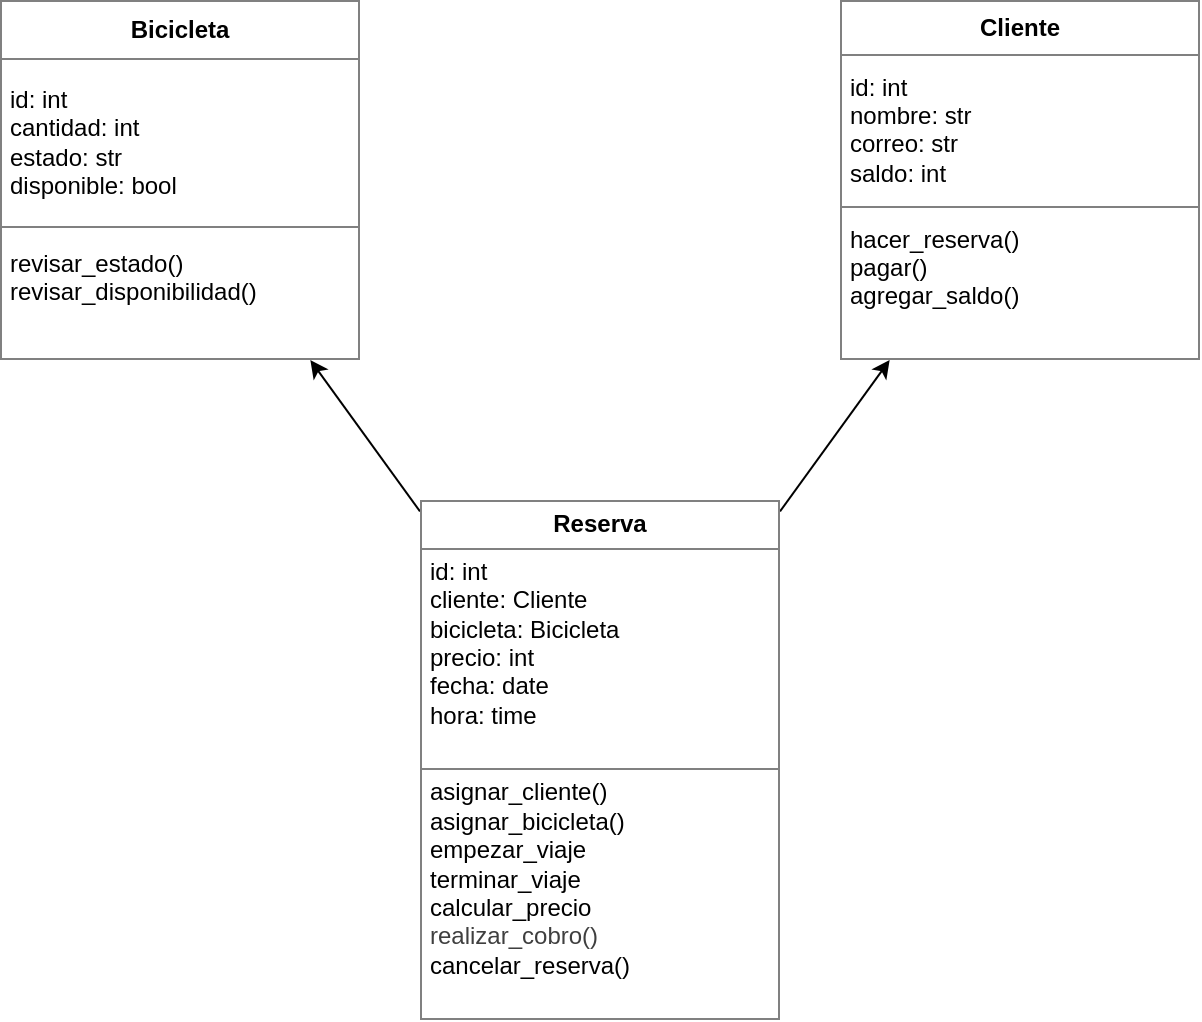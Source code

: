 <mxfile>
    <diagram id="ub4MGeQx-h_Q1evHfHtv" name="Page-1">
        <mxGraphModel dx="451" dy="391" grid="1" gridSize="10" guides="1" tooltips="1" connect="1" arrows="1" fold="1" page="1" pageScale="1" pageWidth="850" pageHeight="1100" math="0" shadow="0">
            <root>
                <mxCell id="0"/>
                <mxCell id="1" parent="0"/>
                <mxCell id="5" style="edgeStyle=none;html=1;" edge="1" parent="1" source="2" target="3">
                    <mxGeometry relative="1" as="geometry"/>
                </mxCell>
                <mxCell id="6" style="edgeStyle=none;html=1;" edge="1" parent="1" source="2" target="4">
                    <mxGeometry relative="1" as="geometry"/>
                </mxCell>
                <mxCell id="2" value="&lt;table border=&quot;1&quot; width=&quot;100%&quot; height=&quot;100%&quot; cellpadding=&quot;4&quot; style=&quot;width:100%;height:100%;border-collapse:collapse;&quot;&gt;&lt;tbody&gt;&lt;tr&gt;&lt;th style=&quot;text-align: center;&quot;&gt;&lt;b&gt;Reserva&lt;/b&gt;&lt;/th&gt;&lt;/tr&gt;&lt;tr&gt;&lt;td&gt;&lt;div style=&quot;&quot;&gt;&lt;span style=&quot;background-color: transparent;&quot;&gt;id: int&lt;/span&gt;&lt;/div&gt;&lt;div style=&quot;&quot;&gt;&lt;span style=&quot;background-color: transparent;&quot;&gt;cliente: Cliente&lt;/span&gt;&lt;/div&gt;bicicleta: Bicicleta&lt;br&gt;precio: int&lt;br&gt;fecha: date&lt;br&gt;hora: time&lt;br&gt;&lt;br&gt;&lt;/td&gt;&lt;/tr&gt;&lt;tr&gt;&lt;td&gt;asignar_cliente()&lt;br&gt;asignar_bicicleta()&lt;br&gt;empezar_viaje&lt;br&gt;terminar_viaje&lt;br&gt;calcular_precio&lt;br&gt;&lt;span style=&quot;color: rgb(63, 63, 63);&quot;&gt;realizar_cobro()&lt;br&gt;&lt;/span&gt;cancelar_reserva()&lt;br style=&quot;color: rgb(63, 63, 63);&quot;&gt;&lt;br&gt;&lt;/td&gt;&lt;/tr&gt;&lt;/tbody&gt;&lt;/table&gt;" style="text;html=1;whiteSpace=wrap;strokeColor=none;fillColor=none;overflow=fill;align=left;" parent="1" vertex="1">
                    <mxGeometry x="310" y="310" width="180" height="260" as="geometry"/>
                </mxCell>
                <mxCell id="3" value="&lt;table border=&quot;1&quot; width=&quot;100%&quot; height=&quot;100%&quot; cellpadding=&quot;4&quot; style=&quot;width:100%;height:100%;border-collapse:collapse;&quot;&gt;&lt;tbody&gt;&lt;tr&gt;&lt;th style=&quot;text-align: center;&quot;&gt;Bicicleta&lt;/th&gt;&lt;/tr&gt;&lt;tr&gt;&lt;td&gt;id: int&lt;br&gt;cantidad: int&lt;br&gt;estado: str&lt;br&gt;disponible: bool&lt;/td&gt;&lt;/tr&gt;&lt;tr&gt;&lt;td&gt;revisar_estado()&lt;br&gt;revisar_disponibilidad()&lt;br&gt;&lt;br&gt;&lt;/td&gt;&lt;/tr&gt;&lt;/tbody&gt;&lt;/table&gt;" style="text;html=1;whiteSpace=wrap;strokeColor=none;fillColor=none;overflow=fill;align=left;" parent="1" vertex="1">
                    <mxGeometry x="100" y="60" width="180" height="180" as="geometry"/>
                </mxCell>
                <mxCell id="4" value="&lt;table border=&quot;1&quot; width=&quot;100%&quot; height=&quot;100%&quot; cellpadding=&quot;4&quot; style=&quot;width:100%;height:100%;border-collapse:collapse;&quot;&gt;&lt;tbody&gt;&lt;tr&gt;&lt;th style=&quot;text-align: center;&quot;&gt;Cliente&lt;/th&gt;&lt;/tr&gt;&lt;tr&gt;&lt;td&gt;id: int&lt;br&gt;nombre: str&lt;br&gt;correo: str&lt;br&gt;saldo: int&lt;br&gt;&lt;/td&gt;&lt;/tr&gt;&lt;tr&gt;&lt;td&gt;hacer_reserva()&lt;br&gt;pagar()&lt;br&gt;agregar_saldo()&lt;br&gt;&lt;br&gt;&lt;/td&gt;&lt;/tr&gt;&lt;/tbody&gt;&lt;/table&gt;" style="text;html=1;whiteSpace=wrap;strokeColor=none;fillColor=none;overflow=fill;align=left;" parent="1" vertex="1">
                    <mxGeometry x="520" y="60" width="180" height="180" as="geometry"/>
                </mxCell>
            </root>
        </mxGraphModel>
    </diagram>
</mxfile>
